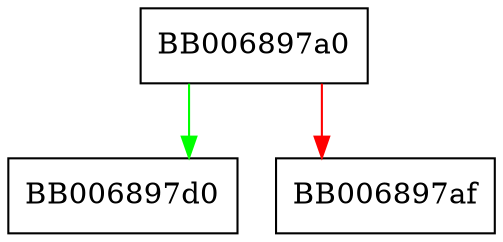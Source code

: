 digraph req_cb {
  node [shape="box"];
  graph [splines=ortho];
  BB006897a0 -> BB006897d0 [color="green"];
  BB006897a0 -> BB006897af [color="red"];
}